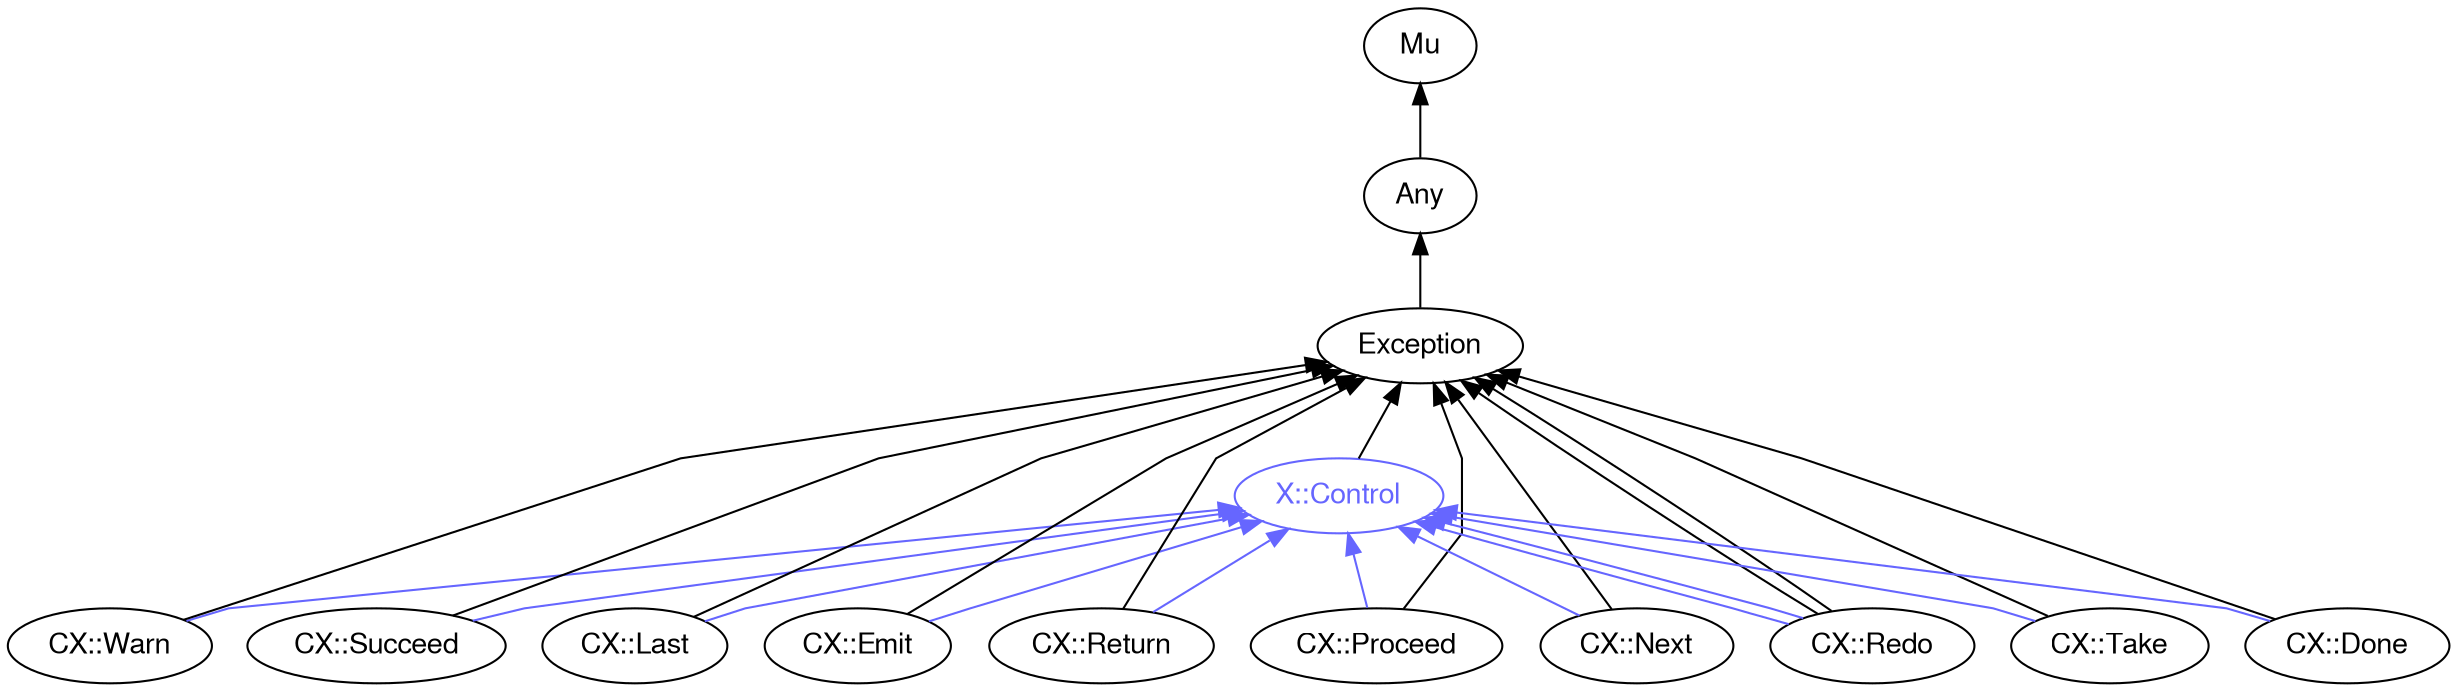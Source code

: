 digraph "perl6-type-graph" {
    rankdir=BT;
    splines=polyline;
    overlap=false; 
    // Types
    "X::Control" [color="#6666FF", fontcolor="#6666FF", href="/type/X::Control", fontname="FreeSans"];
    "Mu" [color="#000000", fontcolor="#000000", href="/type/Mu", fontname="FreeSans"];
    "Any" [color="#000000", fontcolor="#000000", href="/type/Any", fontname="FreeSans"];
    "Exception" [color="#000000", fontcolor="#000000", href="/type/Exception", fontname="FreeSans"];
    "CX::Warn" [color="#000000", fontcolor="#000000", href="/type/CX::Warn", fontname="FreeSans"];
    "CX::Succeed" [color="#000000", fontcolor="#000000", href="/type/CX::Succeed", fontname="FreeSans"];
    "CX::Last" [color="#000000", fontcolor="#000000", href="/type/CX::Last", fontname="FreeSans"];
    "CX::Emit" [color="#000000", fontcolor="#000000", href="/type/CX::Emit", fontname="FreeSans"];
    "CX::Return" [color="#000000", fontcolor="#000000", href="/type/CX::Return", fontname="FreeSans"];
    "CX::Proceed" [color="#000000", fontcolor="#000000", href="/type/CX::Proceed", fontname="FreeSans"];
    "CX::Next" [color="#000000", fontcolor="#000000", href="/type/CX::Next", fontname="FreeSans"];
    "CX::Redo" [color="#000000", fontcolor="#000000", href="/type/CX::Redo", fontname="FreeSans"];
    "CX::Take" [color="#000000", fontcolor="#000000", href="/type/CX::Take", fontname="FreeSans"];
    "CX::Done" [color="#000000", fontcolor="#000000", href="/type/CX::Done", fontname="FreeSans"];

    // Superclasses
    "X::Control" -> "Exception" [color="#000000"];
    "Any" -> "Mu" [color="#000000"];
    "Exception" -> "Any" [color="#000000"];
    "CX::Warn" -> "Exception" [color="#000000"];
    "CX::Succeed" -> "Exception" [color="#000000"];
    "CX::Last" -> "Exception" [color="#000000"];
    "CX::Emit" -> "Exception" [color="#000000"];
    "CX::Return" -> "Exception" [color="#000000"];
    "CX::Proceed" -> "Exception" [color="#000000"];
    "CX::Next" -> "Exception" [color="#000000"];
    "CX::Redo" -> "Exception" [color="#000000"];
    "CX::Redo" -> "Exception" [color="#000000"];
    "CX::Take" -> "Exception" [color="#000000"];
    "CX::Done" -> "Exception" [color="#000000"];

    // Roles
    "CX::Warn" -> "X::Control" [color="#6666FF"];
    "CX::Succeed" -> "X::Control" [color="#6666FF"];
    "CX::Last" -> "X::Control" [color="#6666FF"];
    "CX::Emit" -> "X::Control" [color="#6666FF"];
    "CX::Return" -> "X::Control" [color="#6666FF"];
    "CX::Proceed" -> "X::Control" [color="#6666FF"];
    "CX::Next" -> "X::Control" [color="#6666FF"];
    "CX::Redo" -> "X::Control" [color="#6666FF"];
    "CX::Redo" -> "X::Control" [color="#6666FF"];
    "CX::Take" -> "X::Control" [color="#6666FF"];
    "CX::Done" -> "X::Control" [color="#6666FF"];
}
